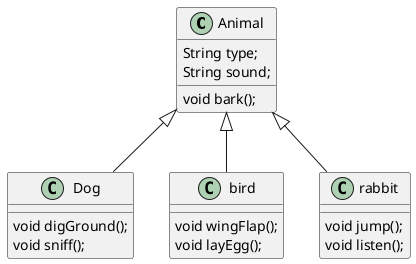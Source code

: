 @startuml
class Animal {
  String type;
  String sound;

  void bark();
}

class Dog extends Animal{
    void digGround();
    void sniff();
}

class bird extends Animal{
    void wingFlap();
    void layEgg();
}

class rabbit extends Animal{
    void jump();
    void listen();
}


@enduml